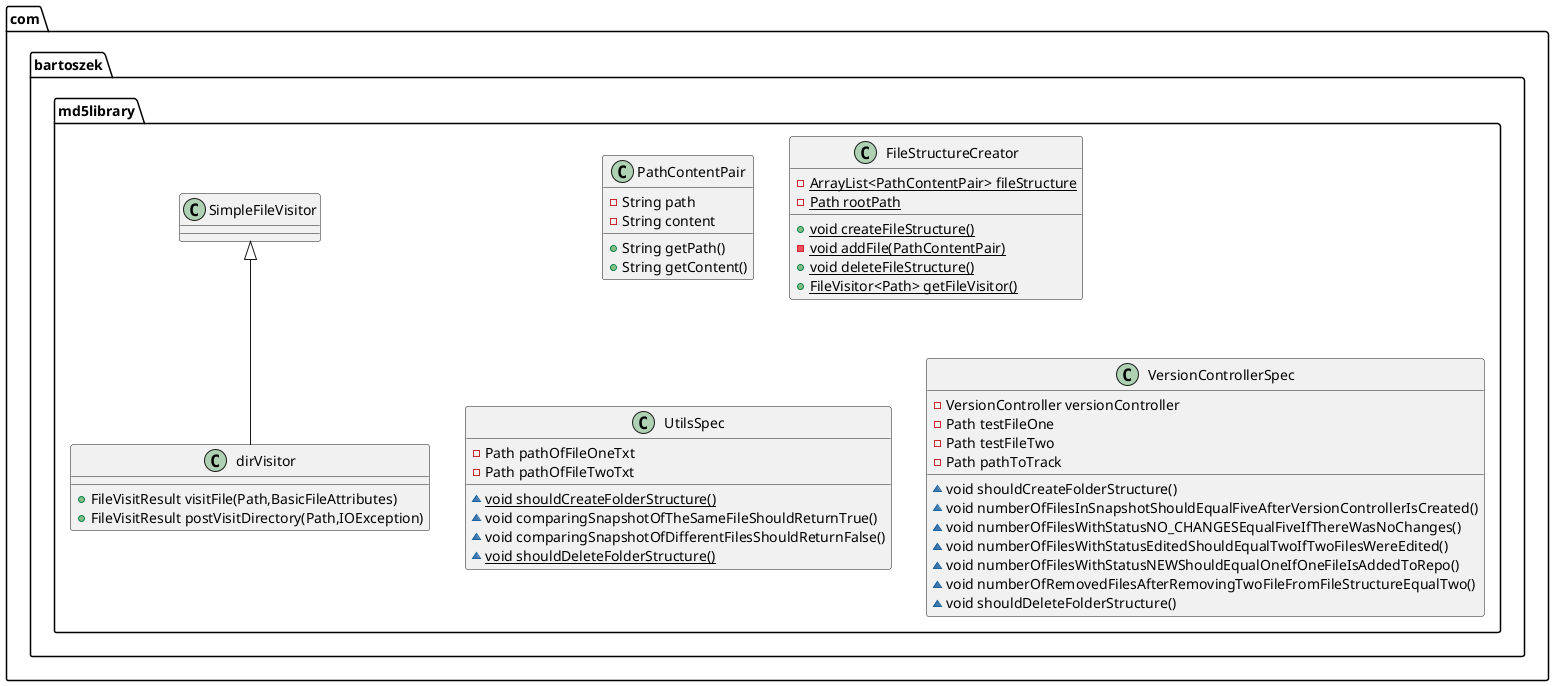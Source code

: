 @startuml
class com.bartoszek.md5library.PathContentPair {
- String path
- String content
+ String getPath()
+ String getContent()
}
class com.bartoszek.md5library.FileStructureCreator {
- {static} ArrayList<PathContentPair> fileStructure
- {static} Path rootPath
+ {static} void createFileStructure()
- {static} void addFile(PathContentPair)
+ {static} void deleteFileStructure()
+ {static} FileVisitor<Path> getFileVisitor()
}
class com.bartoszek.md5library.dirVisitor {
+ FileVisitResult visitFile(Path,BasicFileAttributes)
+ FileVisitResult postVisitDirectory(Path,IOException)
}
class com.bartoszek.md5library.UtilsSpec {
- Path pathOfFileOneTxt
- Path pathOfFileTwoTxt
~ {static} void shouldCreateFolderStructure()
~ void comparingSnapshotOfTheSameFileShouldReturnTrue()
~ void comparingSnapshotOfDifferentFilesShouldReturnFalse()
~ {static} void shouldDeleteFolderStructure()
}
class com.bartoszek.md5library.VersionControllerSpec {
- VersionController versionController
- Path testFileOne
- Path testFileTwo
- Path pathToTrack
~ void shouldCreateFolderStructure()
~ void numberOfFilesInSnapshotShouldEqualFiveAfterVersionControllerIsCreated()
~ void numberOfFilesWithStatusNO_CHANGESEqualFiveIfThereWasNoChanges()
~ void numberOfFilesWithStatusEditedShouldEqualTwoIfTwoFilesWereEdited()
~ void numberOfFilesWithStatusNEWShouldEqualOneIfOneFileIsAddedToRepo()
~ void numberOfRemovedFilesAfterRemovingTwoFileFromFileStructureEqualTwo()
~ void shouldDeleteFolderStructure()
}


com.bartoszek.md5library.SimpleFileVisitor <|-- com.bartoszek.md5library.dirVisitor
@enduml
